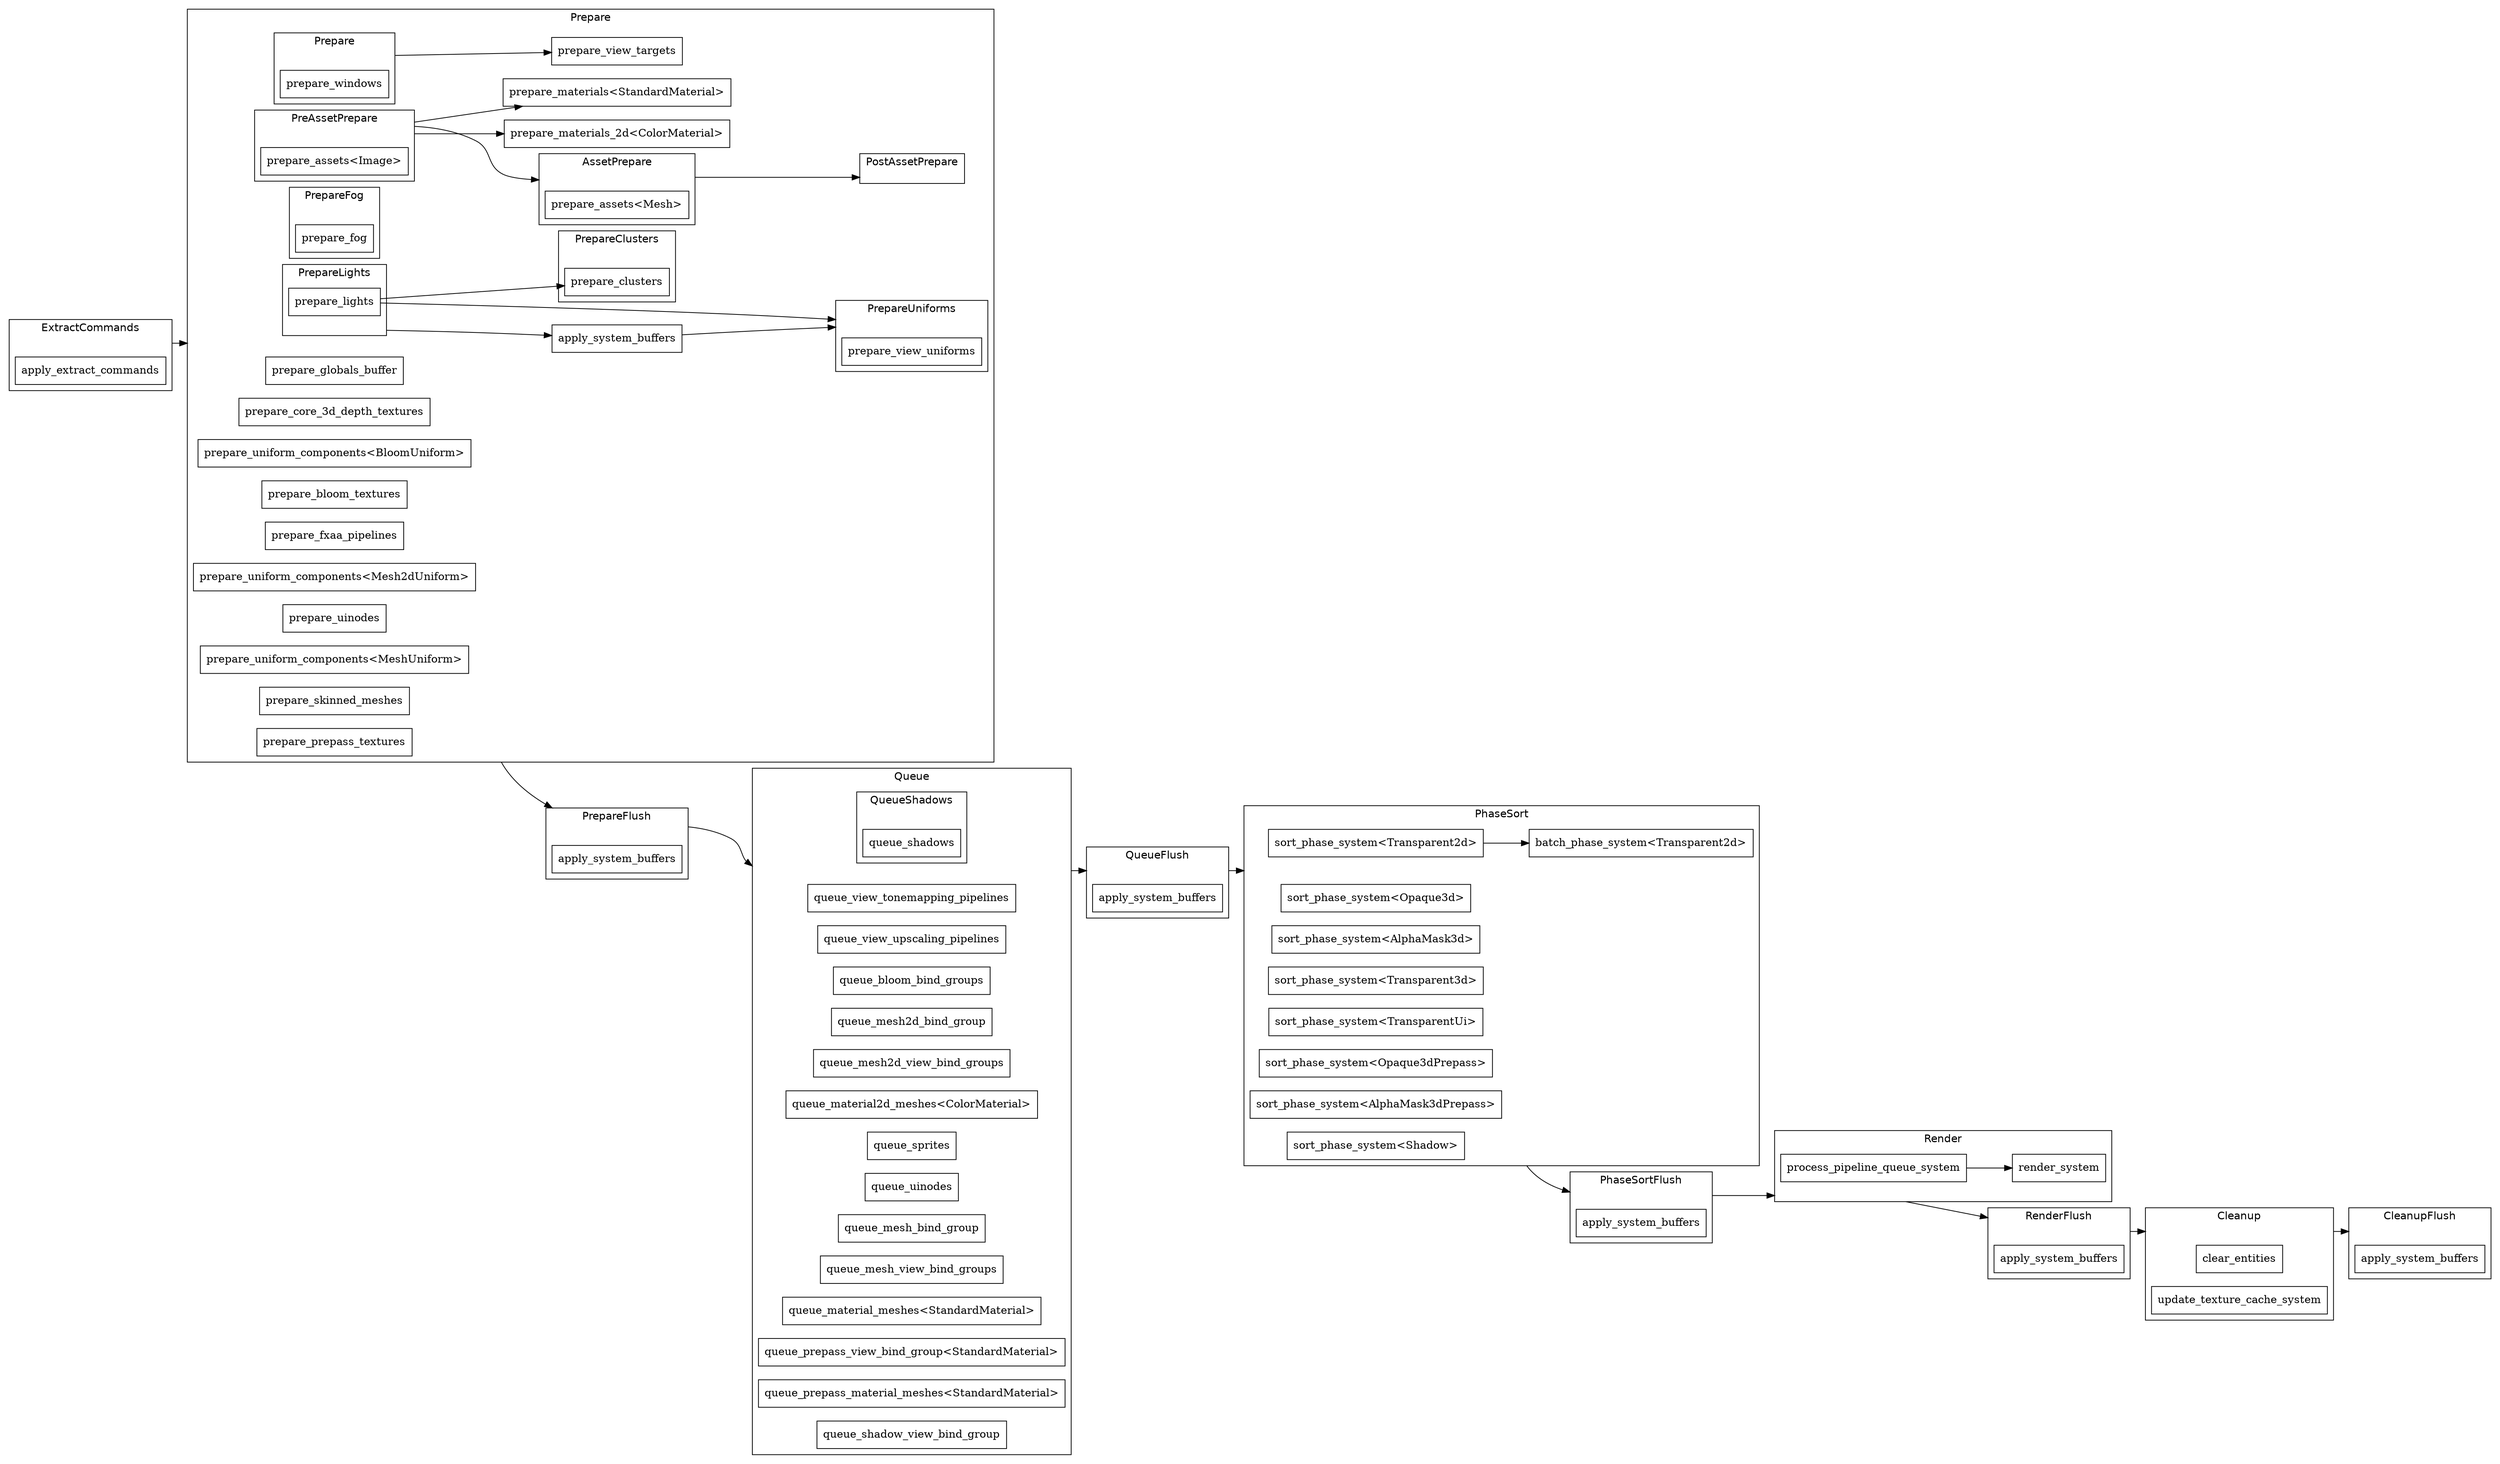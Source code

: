 digraph "schedule" {
	"compound"="true";
	"splines"="spline";
	"rankdir"="LR";
	"bgcolor"="white";
	"fontname"="Helvetica";
	node ["shape"="box", "style"="filled", "fillcolor"="white", "color"="black"];
	edge ["color"="black"];
	subgraph "clusternode_Set(1)" {
		"label"="PrepareFlush";
		"bgcolor"="white";
		"set_marker_node_Set(1)" ["style"="invis", "label"="", "height"="0", "shape"="point"]
		"node_System(0)" ["label"="apply_system_buffers"]
	}
	
	subgraph "clusternode_Set(2)" {
		"label"="QueueFlush";
		"bgcolor"="white";
		"set_marker_node_Set(2)" ["style"="invis", "label"="", "height"="0", "shape"="point"]
		"node_System(1)" ["label"="apply_system_buffers"]
	}
	
	subgraph "clusternode_Set(3)" {
		"label"="PhaseSortFlush";
		"bgcolor"="white";
		"set_marker_node_Set(3)" ["style"="invis", "label"="", "height"="0", "shape"="point"]
		"node_System(2)" ["label"="apply_system_buffers"]
	}
	
	subgraph "clusternode_Set(4)" {
		"label"="RenderFlush";
		"bgcolor"="white";
		"set_marker_node_Set(4)" ["style"="invis", "label"="", "height"="0", "shape"="point"]
		"node_System(3)" ["label"="apply_system_buffers"]
	}
	
	subgraph "clusternode_Set(5)" {
		"label"="CleanupFlush";
		"bgcolor"="white";
		"set_marker_node_Set(5)" ["style"="invis", "label"="", "height"="0", "shape"="point"]
		"node_System(4)" ["label"="apply_system_buffers"]
	}
	
	subgraph "clusternode_Set(6)" {
		"label"="ExtractCommands";
		"bgcolor"="white";
		"set_marker_node_Set(6)" ["style"="invis", "label"="", "height"="0", "shape"="point"]
		"node_System(5)" ["label"="apply_extract_commands"]
	}
	
	subgraph "clusternode_Set(7)" {
		"label"="Prepare";
		"bgcolor"="white";
		"set_marker_node_Set(7)" ["style"="invis", "label"="", "height"="0", "shape"="point"]
		subgraph "clusternode_Set(16)" {
			"label"="Prepare";
			"bgcolor"="white";
			"set_marker_node_Set(16)" ["style"="invis", "label"="", "height"="0", "shape"="point"]
			"node_System(9)" ["label"="prepare_windows"]
		}
		
		subgraph "clusternode_Set(18)" {
			"label"="PrepareUniforms";
			"bgcolor"="white";
			"set_marker_node_Set(18)" ["style"="invis", "label"="", "height"="0", "shape"="point"]
			"node_System(10)" ["label"="prepare_view_uniforms"]
		}
		
		subgraph "clusternode_Set(21)" {
			"label"="PreAssetPrepare";
			"bgcolor"="white";
			"set_marker_node_Set(21)" ["style"="invis", "label"="", "height"="0", "shape"="point"]
			"node_System(14)" ["label"="prepare_assets<Image>"]
		}
		
		subgraph "clusternode_Set(22)" {
			"label"="AssetPrepare";
			"bgcolor"="white";
			"set_marker_node_Set(22)" ["style"="invis", "label"="", "height"="0", "shape"="point"]
			"node_System(12)" ["label"="prepare_assets<Mesh>"]
		}
		
		subgraph "clusternode_Set(23)" {
			"label"="PostAssetPrepare";
			"bgcolor"="white";
			"set_marker_node_Set(23)" ["style"="invis", "label"="", "height"="0", "shape"="point"]
		}
		
		subgraph "clusternode_Set(61)" {
			"label"="PrepareFog";
			"bgcolor"="white";
			"set_marker_node_Set(61)" ["style"="invis", "label"="", "height"="0", "shape"="point"]
			"node_System(48)" ["label"="prepare_fog"]
		}
		
		subgraph "clusternode_Set(62)" {
			"label"="PrepareLights";
			"bgcolor"="white";
			"set_marker_node_Set(62)" ["style"="invis", "label"="", "height"="0", "shape"="point"]
			"node_System(49)" ["label"="prepare_lights"]
		}
		
		subgraph "clusternode_Set(63)" {
			"label"="PrepareClusters";
			"bgcolor"="white";
			"set_marker_node_Set(63)" ["style"="invis", "label"="", "height"="0", "shape"="point"]
			"node_System(51)" ["label"="prepare_clusters"]
		}
		
		"node_System(11)" ["label"="prepare_view_targets"]
		"node_System(13)" ["label"="prepare_globals_buffer"]
		"node_System(18)" ["label"="prepare_core_3d_depth_textures"]
		"node_System(24)" ["label"="prepare_uniform_components<BloomUniform>"]
		"node_System(25)" ["label"="prepare_bloom_textures"]
		"node_System(27)" ["label"="prepare_fxaa_pipelines"]
		"node_System(28)" ["label"="prepare_uniform_components<Mesh2dUniform>"]
		"node_System(31)" ["label"="prepare_materials_2d<ColorMaterial>"]
		"node_System(34)" ["label"="prepare_uinodes"]
		"node_System(37)" ["label"="prepare_uniform_components<MeshUniform>"]
		"node_System(38)" ["label"="prepare_skinned_meshes"]
		"node_System(41)" ["label"="prepare_materials<StandardMaterial>"]
		"node_System(43)" ["label"="prepare_prepass_textures"]
		"node_System(50)" ["label"="apply_system_buffers"]
	}
	
	subgraph "clusternode_Set(8)" {
		"label"="Queue";
		"bgcolor"="white";
		"set_marker_node_Set(8)" ["style"="invis", "label"="", "height"="0", "shape"="point"]
		subgraph "clusternode_Set(64)" {
			"label"="QueueShadows";
			"bgcolor"="white";
			"set_marker_node_Set(64)" ["style"="invis", "label"="", "height"="0", "shape"="point"]
			"node_System(52)" ["label"="queue_shadows"]
		}
		
		"node_System(22)" ["label"="queue_view_tonemapping_pipelines"]
		"node_System(23)" ["label"="queue_view_upscaling_pipelines"]
		"node_System(26)" ["label"="queue_bloom_bind_groups"]
		"node_System(29)" ["label"="queue_mesh2d_bind_group"]
		"node_System(30)" ["label"="queue_mesh2d_view_bind_groups"]
		"node_System(32)" ["label"="queue_material2d_meshes<ColorMaterial>"]
		"node_System(33)" ["label"="queue_sprites"]
		"node_System(35)" ["label"="queue_uinodes"]
		"node_System(39)" ["label"="queue_mesh_bind_group"]
		"node_System(40)" ["label"="queue_mesh_view_bind_groups"]
		"node_System(42)" ["label"="queue_material_meshes<StandardMaterial>"]
		"node_System(44)" ["label"="queue_prepass_view_bind_group<StandardMaterial>"]
		"node_System(45)" ["label"="queue_prepass_material_meshes<StandardMaterial>"]
		"node_System(53)" ["label"="queue_shadow_view_bind_group"]
	}
	
	subgraph "clusternode_Set(9)" {
		"label"="PhaseSort";
		"bgcolor"="white";
		"set_marker_node_Set(9)" ["style"="invis", "label"="", "height"="0", "shape"="point"]
		"node_System(16)" ["label"="sort_phase_system<Transparent2d>"]
		"node_System(17)" ["label"="batch_phase_system<Transparent2d>"]
		"node_System(19)" ["label"="sort_phase_system<Opaque3d>"]
		"node_System(20)" ["label"="sort_phase_system<AlphaMask3d>"]
		"node_System(21)" ["label"="sort_phase_system<Transparent3d>"]
		"node_System(36)" ["label"="sort_phase_system<TransparentUi>"]
		"node_System(46)" ["label"="sort_phase_system<Opaque3dPrepass>"]
		"node_System(47)" ["label"="sort_phase_system<AlphaMask3dPrepass>"]
		"node_System(54)" ["label"="sort_phase_system<Shadow>"]
	}
	
	subgraph "clusternode_Set(10)" {
		"label"="Render";
		"bgcolor"="white";
		"set_marker_node_Set(10)" ["style"="invis", "label"="", "height"="0", "shape"="point"]
		"node_System(6)" ["label"="process_pipeline_queue_system"]
		"node_System(7)" ["label"="render_system"]
	}
	
	subgraph "clusternode_Set(11)" {
		"label"="Cleanup";
		"bgcolor"="white";
		"set_marker_node_Set(11)" ["style"="invis", "label"="", "height"="0", "shape"="point"]
		"node_System(8)" ["label"="clear_entities"]
		"node_System(15)" ["label"="update_texture_cache_system"]
	}
	
	"set_marker_node_Set(6)" -> "set_marker_node_Set(7)" ["lhead"="clusternode_Set(7)", "ltail"="clusternode_Set(6)"]
	"set_marker_node_Set(7)" -> "set_marker_node_Set(1)" ["lhead"="clusternode_Set(1)", "ltail"="clusternode_Set(7)"]
	"set_marker_node_Set(1)" -> "set_marker_node_Set(8)" ["lhead"="clusternode_Set(8)", "ltail"="clusternode_Set(1)"]
	"set_marker_node_Set(8)" -> "set_marker_node_Set(2)" ["lhead"="clusternode_Set(2)", "ltail"="clusternode_Set(8)"]
	"set_marker_node_Set(2)" -> "set_marker_node_Set(9)" ["lhead"="clusternode_Set(9)", "ltail"="clusternode_Set(2)"]
	"set_marker_node_Set(9)" -> "set_marker_node_Set(3)" ["lhead"="clusternode_Set(3)", "ltail"="clusternode_Set(9)"]
	"set_marker_node_Set(3)" -> "set_marker_node_Set(10)" ["lhead"="clusternode_Set(10)", "ltail"="clusternode_Set(3)"]
	"set_marker_node_Set(10)" -> "set_marker_node_Set(4)" ["lhead"="clusternode_Set(4)", "ltail"="clusternode_Set(10)"]
	"set_marker_node_Set(4)" -> "set_marker_node_Set(11)" ["lhead"="clusternode_Set(11)", "ltail"="clusternode_Set(4)"]
	"set_marker_node_Set(11)" -> "set_marker_node_Set(5)" ["lhead"="clusternode_Set(5)", "ltail"="clusternode_Set(11)"]
	"node_System(6)" -> "node_System(7)" ["lhead"="", "ltail"=""]
	"set_marker_node_Set(16)" -> "node_System(11)" ["lhead"="", "ltail"="clusternode_Set(16)"]
	"set_marker_node_Set(21)" -> "set_marker_node_Set(22)" ["lhead"="clusternode_Set(22)", "ltail"="clusternode_Set(21)"]
	"set_marker_node_Set(22)" -> "set_marker_node_Set(23)" ["lhead"="clusternode_Set(23)", "ltail"="clusternode_Set(22)"]
	"node_System(16)" -> "node_System(17)" ["lhead"="", "ltail"=""]
	"set_marker_node_Set(21)" -> "node_System(31)" ["lhead"="", "ltail"="clusternode_Set(21)"]
	"set_marker_node_Set(21)" -> "node_System(41)" ["lhead"="", "ltail"="clusternode_Set(21)"]
	"node_System(49)" -> "set_marker_node_Set(18)" ["lhead"="clusternode_Set(18)", "ltail"=""]
	"set_marker_node_Set(62)" -> "node_System(50)" ["lhead"="", "ltail"="clusternode_Set(62)"]
	"node_System(50)" -> "set_marker_node_Set(18)" ["lhead"="clusternode_Set(18)", "ltail"=""]
	"node_System(49)" -> "node_System(51)" ["lhead"="", "ltail"=""]
}
